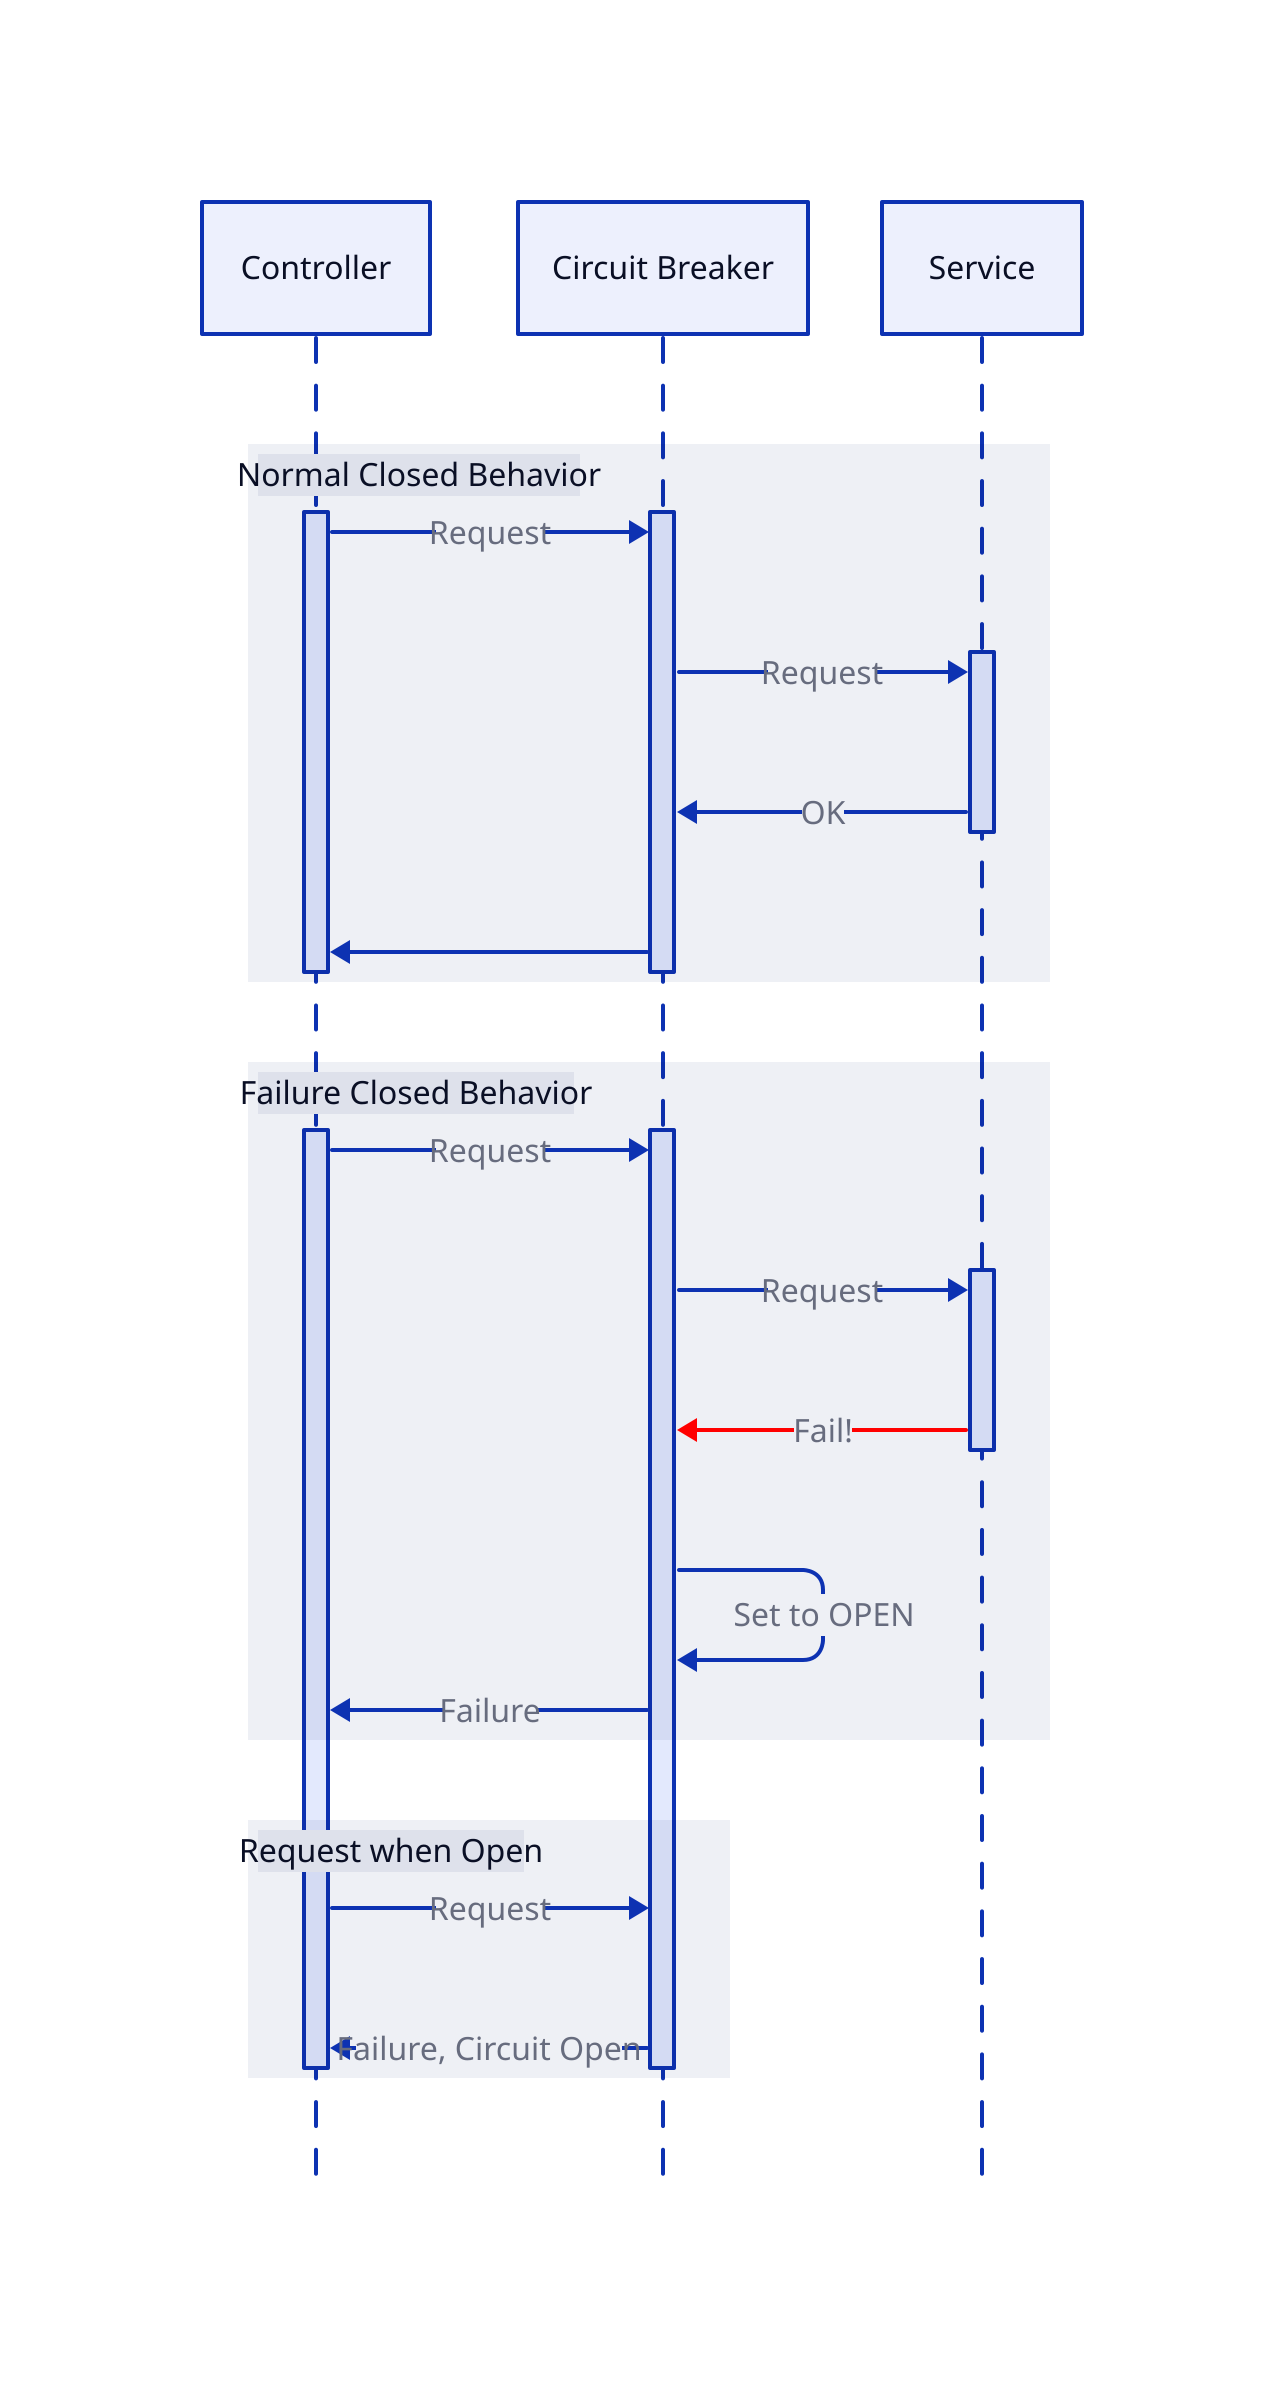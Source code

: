 shape: sequence_diagram
ctl: Controller
cb: Circuit Breaker
srv: Service

Normal Closed Behavior: {
  ctl.success -> cb.success: Request
  cb.success -> srv.success: Request
  cb.success <- srv.success: OK
  ctl.success <- cb.success
}

Failure Closed Behavior: {
  ctl.fail -> cb.fail: Request
  cb.fail -> srv.fail: Request
  cb.fail <- srv.fail: {
    label: Fail!
    style: {
      stroke: red
    }
  }
  cb.fail -> cb.fail: Set to OPEN
  ctl.fail <- cb.fail: Failure
}

Request when Open: {
  ctl.fail -> cb.fail: Request
  ctl.fail <- cb.fail: Failure, Circuit Open
}

